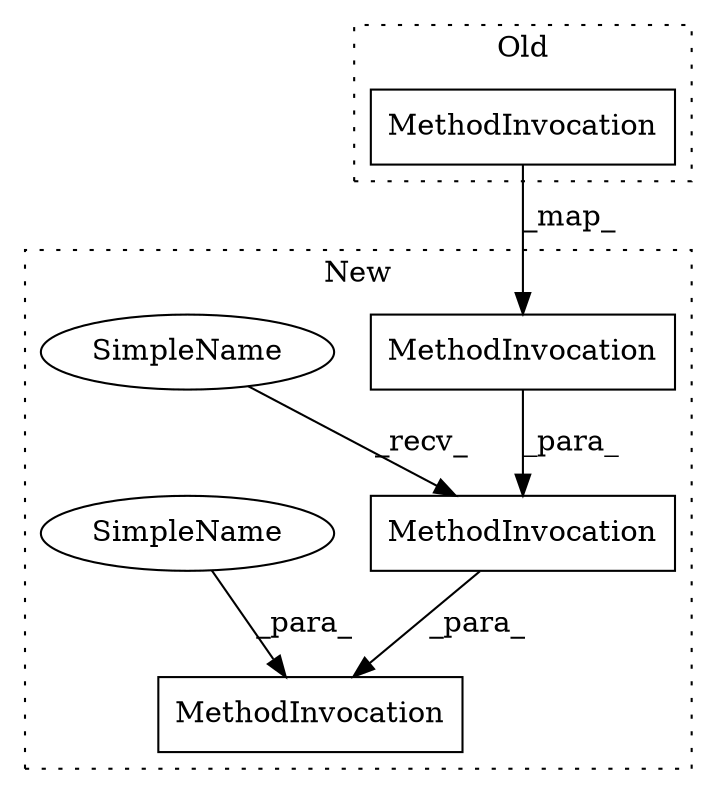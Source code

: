 digraph G {
subgraph cluster0 {
3 [label="MethodInvocation" a="32" s="6568,6592" l="12,1" shape="box"];
label = "Old";
style="dotted";
}
subgraph cluster1 {
1 [label="MethodInvocation" a="32" s="7737,7794" l="13,1" shape="box"];
2 [label="MethodInvocation" a="32" s="7777,7793" l="4,1" shape="box"];
4 [label="MethodInvocation" a="32" s="7692,7795" l="23,1" shape="box"];
5 [label="SimpleName" a="42" s="7728" l="8" shape="ellipse"];
6 [label="SimpleName" a="42" s="7715" l="11" shape="ellipse"];
label = "New";
style="dotted";
}
1 -> 4 [label="_para_"];
2 -> 1 [label="_para_"];
3 -> 2 [label="_map_"];
5 -> 1 [label="_recv_"];
6 -> 4 [label="_para_"];
}